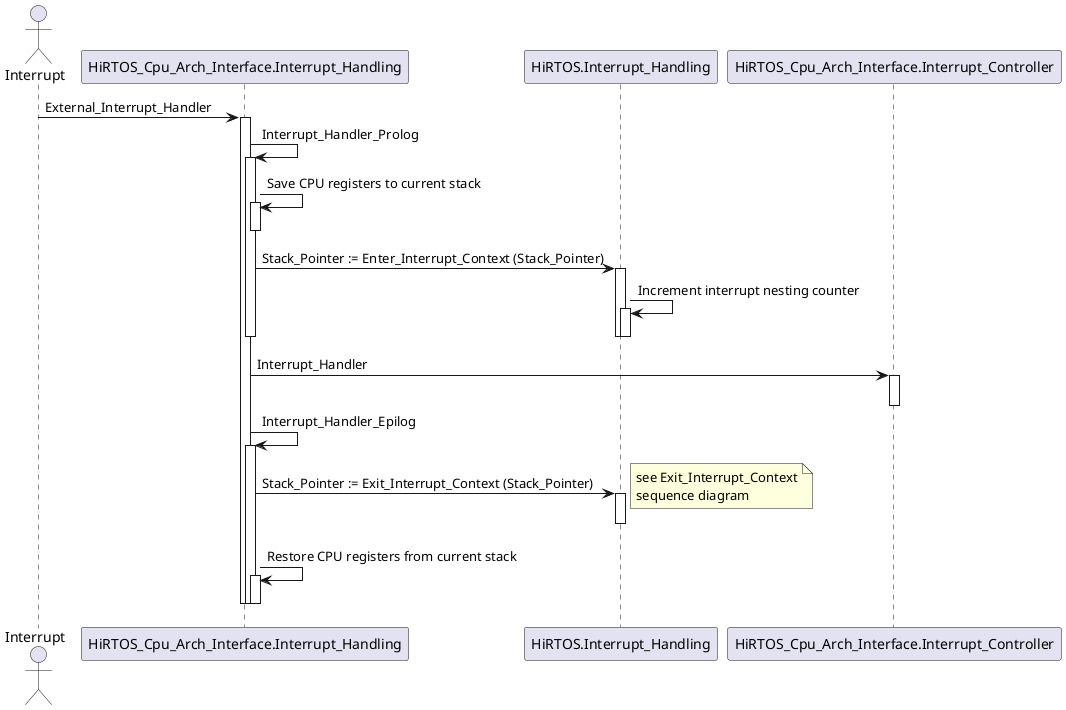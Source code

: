 '
' UML diagrams for the built-in debugger
'
' NOTE: To generate .svg files for the diagrams run 'plantuml -tsvg' on this file.
' To generate .latex files run 'plantuml -tlatex on this file.
' To render the diagrams, run 'plantuml -gui' on this file.
'
' author: German Rivera
'

'
' UML sequence diagram representing the HiRTOS scheduler invocation from interrupts
'
@startuml hirtos_scheduler_invocation_from_interrupt_part1

'title HiRTOS Scheduler invocation from Interrupt Handler - part 1

actor "Interrupt"
"Interrupt" -> "HiRTOS_Cpu_Arch_Interface.Interrupt_Handling" : External_Interrupt_Handler
activate "HiRTOS_Cpu_Arch_Interface.Interrupt_Handling"
   "HiRTOS_Cpu_Arch_Interface.Interrupt_Handling" -> "HiRTOS_Cpu_Arch_Interface.Interrupt_Handling" : Interrupt_Handler_Prolog
   activate "HiRTOS_Cpu_Arch_Interface.Interrupt_Handling"
      "HiRTOS_Cpu_Arch_Interface.Interrupt_Handling" -> "HiRTOS_Cpu_Arch_Interface.Interrupt_Handling" : Save CPU registers to current stack
      activate "HiRTOS_Cpu_Arch_Interface.Interrupt_Handling"
      deactivate "HiRTOS_Cpu_Arch_Interface.Interrupt_Handling"
      "HiRTOS_Cpu_Arch_Interface.Interrupt_Handling" -> "HiRTOS.Interrupt_Handling" : Stack_Pointer := Enter_Interrupt_Context (Stack_Pointer)
      activate "HiRTOS.Interrupt_Handling"
         "HiRTOS.Interrupt_Handling" -> "HiRTOS.Interrupt_Handling" :   Increment interrupt nesting counter
         activate "HiRTOS.Interrupt_Handling"
         deactivate "HiRTOS.Interrupt_Handling"
      deactivate "HiRTOS.Interrupt_Handling"
   deactivate "HiRTOS_Cpu_Arch_Interface.Interrupt_Handling"
   "HiRTOS_Cpu_Arch_Interface.Interrupt_Handling" -> "HiRTOS_Cpu_Arch_Interface.Interrupt_Controller" : Interrupt_Handler
   activate "HiRTOS_Cpu_Arch_Interface.Interrupt_Controller"
   deactivate "HiRTOS_Cpu_Arch_Interface.Interrupt_Controller"
   "HiRTOS_Cpu_Arch_Interface.Interrupt_Handling" -> "HiRTOS_Cpu_Arch_Interface.Interrupt_Handling" : Interrupt_Handler_Epilog
   activate "HiRTOS_Cpu_Arch_Interface.Interrupt_Handling"
      "HiRTOS_Cpu_Arch_Interface.Interrupt_Handling" -> "HiRTOS.Interrupt_Handling" : Stack_Pointer := Exit_Interrupt_Context (Stack_Pointer)
      note right
      see Exit_Interrupt_Context
      sequence diagram
      end note
      activate "HiRTOS.Interrupt_Handling"
      deactivate "HiRTOS.Interrupt_Handling"
      "HiRTOS_Cpu_Arch_Interface.Interrupt_Handling" -> "HiRTOS_Cpu_Arch_Interface.Interrupt_Handling" : Restore CPU registers from current stack
      activate "HiRTOS_Cpu_Arch_Interface.Interrupt_Handling"
      deactivate "HiRTOS_Cpu_Arch_Interface.Interrupt_Handling"
   deactivate "HiRTOS_Cpu_Arch_Interface.Interrupt_Handling"
deactivate "HiRTOS_Cpu_Arch_Interface.Interrupt_Handling"
@enduml

@startuml hirtos_scheduler_invocation_from_interrupt_part2

'title HiRTOS Scheduler invocation from Interrupt Handler - part 2

actor "Exit_Interrupt_Context"
activate "Exit_Interrupt_Context"
   opt Current_Interrupt_Nesting_Counter = 1
      "Exit_Interrupt_Context" -> "HiRTOS.Thread_Private" : Run_Thread_Scheduler
      activate "HiRTOS.Thread_Private"
      deactivate "HiRTOS.Thread_Private"
      opt New_Current_Thread_Id /= Old_Current_Thread_Id
         "Exit_Interrupt_Context" -> "HiRTOS.Thread_Private" : [Old_Current_Thread_Id /= Invalid_Thread_Id] Save_Thread_Extended_Context (Old_Current_Thread_Obj)
         activate "HiRTOS.Thread_Private"
         deactivate "HiRTOS.Thread_Private"
         "Exit_Interrupt_Context" -> "HiRTOS.Thread_Private" : Restore_Thread_Extended_Context (New_Current_Thread_Obj)
         activate "HiRTOS.Thread_Private"
         deactivate "HiRTOS.Thread_Private"
      end
   end
   "Exit_Interrupt_Context" -> "HiRTOS.Interrupt_Handling" : Decrement interrupt nesting counter
   activate "HiRTOS.Interrupt_Handling"
   deactivate "HiRTOS.Interrupt_Handling"
deactivate "Exit_Interrupt_Context"
@enduml

@startuml hirtos_scheduler_invocation_from_thread_part1

'title HiRTOS Scheduler invocation from Thread - Part 1

actor "Thread"
"Thread" -> "HiRTOS.Condvar" : HiRTOS.Condvar.Wait
activate "HiRTOS.Condvar"
   "HiRTOS.Condvar" -> "HiRTOS_Cpu_Arch_Interface.Thread_Context" : Synchronous_Thread_Context_Switch
   activate "HiRTOS_Cpu_Arch_Interface.Thread_Context"
      "HiRTOS_Cpu_Arch_Interface.Thread_Context" -> "HiRTOS_Cpu_Arch_Interface.Thread_Context" : svc instruction
      activate "HiRTOS_Cpu_Arch_Interface.Thread_Context"
         "HiRTOS_Cpu_Arch_Interface.Thread_Context" -> "HiRTOS_Cpu_Arch_Interface.Interrupt_Handling" : EL1_Supervisor_Call_Exception_Handler
         activate "HiRTOS_Cpu_Arch_Interface.Interrupt_Handling"
            "HiRTOS_Cpu_Arch_Interface.Interrupt_Handling" -> "HiRTOS_Cpu_Arch_Interface.Interrupt_Handling" : Do_Synchronous_Context_Switch
            note left
            see Do_Synchronous_Context_Switch
            sequence diagram
            end note
            activate "HiRTOS_Cpu_Arch_Interface.Interrupt_Handling"
            deactivate "HiRTOS_Cpu_Arch_Interface.Interrupt_Handling"
         deactivate "HiRTOS_Cpu_Arch_Interface.Interrupt_Handling"
      deactivate "HiRTOS_Cpu_Arch_Interface.Thread_Context"
   deactivate "HiRTOS_Cpu_Arch_Interface.Thread_Context"
deactivate "HiRTOS.Condvar"
@enduml

@startuml hirtos_scheduler_invocation_from_thread_part2

'title HiRTOS Scheduler invocation from Thread - Part 2

actor "Do_Synchronous_Context_Switch"
activate "Do_Synchronous_Context_Switch"
   "Do_Synchronous_Context_Switch" -> "HiRTOS_Cpu_Arch_Interface.Interrupt_Handling" : Interrupt_Handler_Prolog
   activate "HiRTOS_Cpu_Arch_Interface.Interrupt_Handling"
      "HiRTOS_Cpu_Arch_Interface.Interrupt_Handling" -> "HiRTOS_Cpu_Arch_Interface.Interrupt_Handling" : Save CPU registers to current stack
      activate "HiRTOS_Cpu_Arch_Interface.Interrupt_Handling"
      deactivate "HiRTOS_Cpu_Arch_Interface.Interrupt_Handling"
      "HiRTOS_Cpu_Arch_Interface.Interrupt_Handling" -> "HiRTOS.Interrupt_Handling" : Stack_Pointer := Enter_Interrupt_Context (Stack_Pointer)
      activate "HiRTOS.Interrupt_Handling"
         "HiRTOS.Interrupt_Handling" -> "HiRTOS.Interrupt_Handling" :   Increment interrupt nesting counter
         activate "HiRTOS.Interrupt_Handling"
         deactivate "HiRTOS.Interrupt_Handling"
      deactivate "HiRTOS.Interrupt_Handling"
   deactivate "HiRTOS_Cpu_Arch_Interface.Interrupt_Handling"
   "Do_Synchronous_Context_Switch" -> "HiRTOS_Cpu_Arch_Interface.Interrupt_Handling" : Interrupt_Handler_Epilog
   activate "HiRTOS_Cpu_Arch_Interface.Interrupt_Handling"
      "HiRTOS_Cpu_Arch_Interface.Interrupt_Handling" -> "HiRTOS.Interrupt_Handling" : Stack_Pointer := Exit_Interrupt_Context (Stack_Pointer)
      note right
      see Exit_Interrupt_Context
      sequence diagram
      end note
      activate "HiRTOS.Interrupt_Handling"
      deactivate "HiRTOS.Interrupt_Handling"
      "HiRTOS_Cpu_Arch_Interface.Interrupt_Handling" -> "HiRTOS_Cpu_Arch_Interface.Interrupt_Handling" : Restore CPU registers from current stack
      activate "HiRTOS_Cpu_Arch_Interface.Interrupt_Handling"
      deactivate "HiRTOS_Cpu_Arch_Interface.Interrupt_Handling"
   deactivate "HiRTOS_Cpu_Arch_Interface.Interrupt_Handling"
deactivate "Do_Synchronous_Context_Switch"
@enduml

@startuml hirtos_scheduler_initial_invocation_part1

'title HiRTOS Initial Thread Context Switch - Part 1

actor "Application Main"
"Application Main" -> "HiRTOS" : HiRTOS.Initialize
note right
   Creates HiRTOS timer and idle threads
end note
activate "HiRTOS"
deactivate "HiRTOS"
"Application Main" -> "HiRTOS" : HiRTOS.Create_Thread
note right
   One or more calls to create application threads
end note
activate "HiRTOS"
deactivate "HiRTOS"
"Application Main" -> "HiRTOS" : HiRTOS.Start_Thread_Scheduler
note right
   Invoked in the reset handler context
end note
activate "HiRTOS"
   "HiRTOS" -> "HiRTOS_Cpu_Arch_Interface.Tick_Timer" : Start_Timer
   activate "HiRTOS_Cpu_Arch_Interface.Tick_Timer"
   deactivate "HiRTOS_Cpu_Arch_Interface.Tick_Timer"
   "HiRTOS" -> "HiRTOS_Cpu_Arch_Interface.Thread_Context" : First_Thread_Context_Switch
   note left
   see First_Thread_Context_Switch
   sequence diagram
   end note
   activate "HiRTOS_Cpu_Arch_Interface.Thread_Context"
   deactivate "HiRTOS_Cpu_Arch_Interface.Thread_Context"
deactivate "HiRTOS"
@enduml

@startuml hirtos_scheduler_initial_invocation_part2

'title HiRTOS Initial Thread Context Switch - Part 2

actor "First_Thread_Context_Switch"
activate "First_Thread_Context_Switch"
   "First_Thread_Context_Switch" -> "HiRTOS_Cpu_Arch_Interface" : Disable_Cpu_Interrupting
   activate "HiRTOS_Cpu_Arch_Interface"
   deactivate "HiRTOS_Cpu_Arch_Interface"
   "First_Thread_Context_Switch" -> "HiRTOS_Cpu_Arch_Interface.Interrupt_Handling" : Interrupt_Handler_Epilog
   note right
   pretend that we are returning from an interrupt, since before RTOS
   tasking is started, we have been executing in the reset exception
   handler.
   end note
   activate "HiRTOS_Cpu_Arch_Interface.Interrupt_Handling"
      "HiRTOS_Cpu_Arch_Interface.Interrupt_Handling" -> "HiRTOS.Interrupt_Handling" : Stack_Pointer := Exit_Interrupt_Context (Stack_Pointer)
      note left
      see Exit_Interrupt_Context
      sequence diagram
      end note
      activate "HiRTOS.Interrupt_Handling"
      deactivate "HiRTOS.Interrupt_Handling"
      "HiRTOS_Cpu_Arch_Interface.Interrupt_Handling" -> "HiRTOS_Cpu_Arch_Interface.Interrupt_Handling" : Restore CPU registers from current stack
      activate "HiRTOS_Cpu_Arch_Interface.Interrupt_Handling"
      deactivate "HiRTOS_Cpu_Arch_Interface.Interrupt_Handling"
   deactivate "HiRTOS_Cpu_Arch_Interface.Interrupt_Handling"
deactivate "First_Thread_Context_Switch"
@enduml

